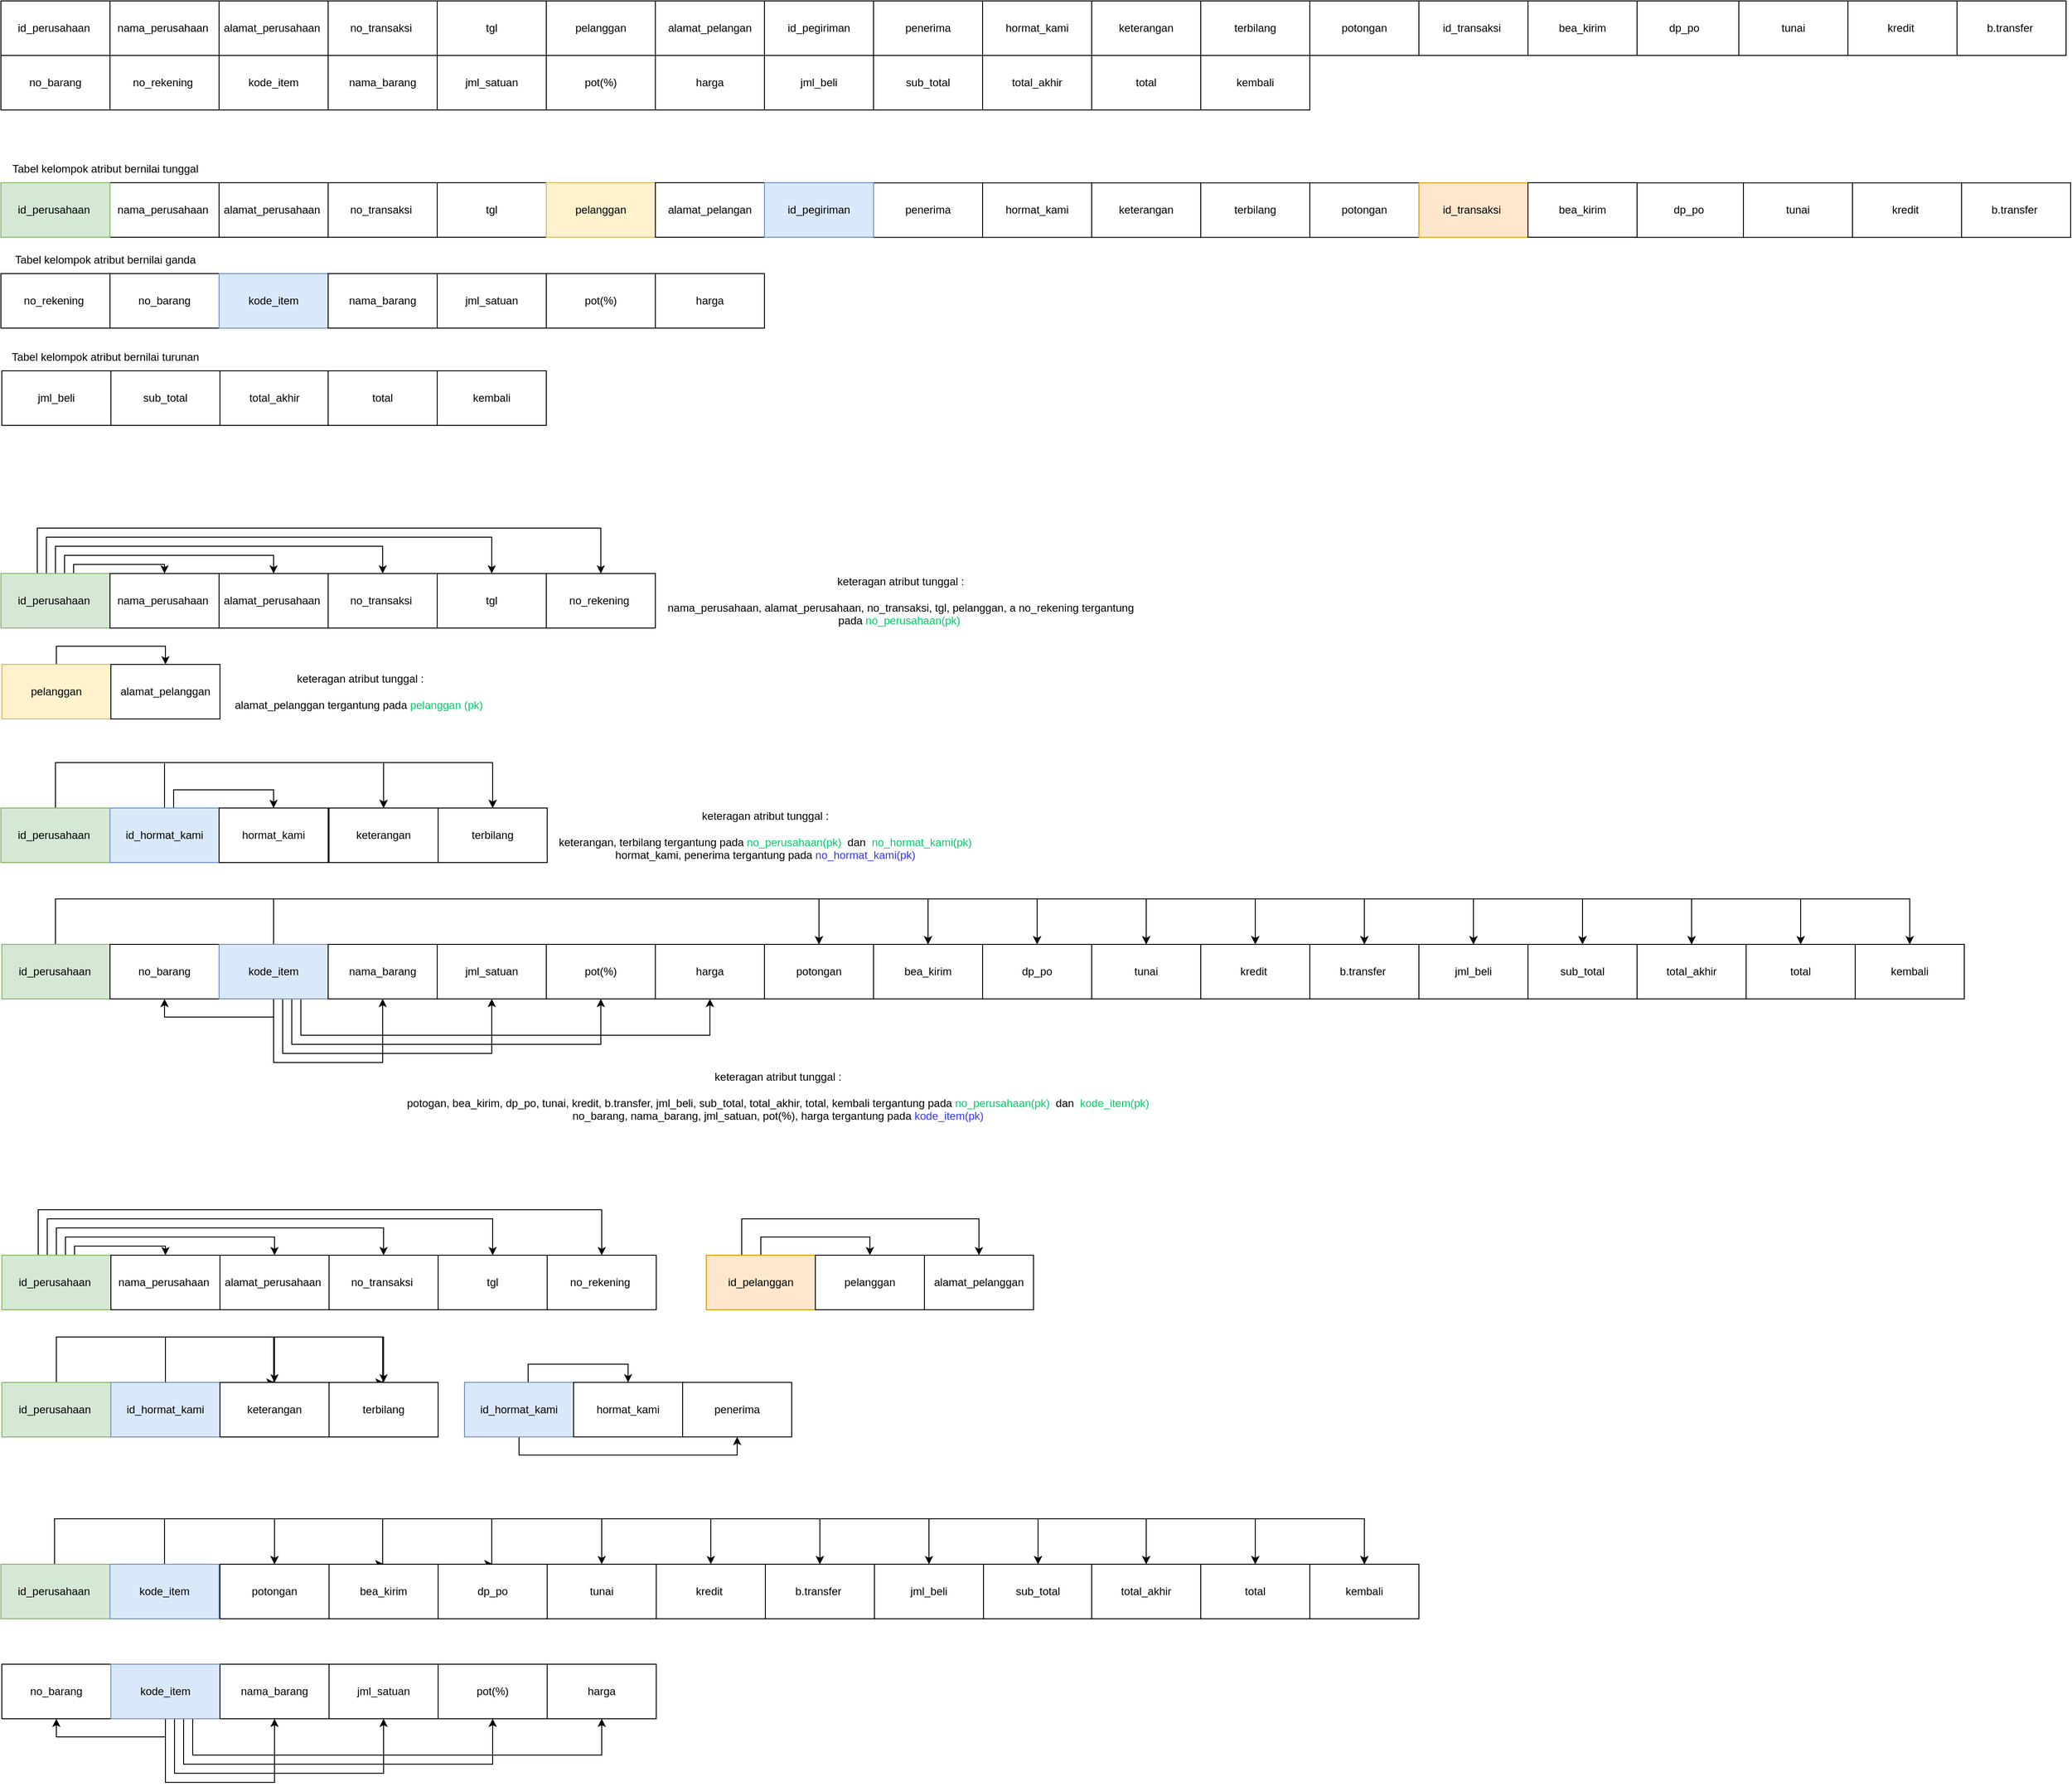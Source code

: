 <mxfile version="22.1.7" type="github">
  <diagram name="Page-1" id="kBbhrOJurJT0HmkiyJ2V">
    <mxGraphModel dx="1895" dy="1108" grid="1" gridSize="10" guides="1" tooltips="1" connect="1" arrows="1" fold="1" page="1" pageScale="1" pageWidth="850" pageHeight="1100" math="0" shadow="0">
      <root>
        <mxCell id="0" />
        <mxCell id="1" parent="0" />
        <mxCell id="bpbYqcK5zOJnf0tQpgTc-1" value="id_perusahaan&amp;nbsp;" style="rounded=0;whiteSpace=wrap;html=1;" parent="1" vertex="1">
          <mxGeometry x="30" y="130" width="120" height="60" as="geometry" />
        </mxCell>
        <mxCell id="bpbYqcK5zOJnf0tQpgTc-2" value="nama_perusahaan&amp;nbsp;" style="rounded=0;whiteSpace=wrap;html=1;" parent="1" vertex="1">
          <mxGeometry x="150" y="130" width="120" height="60" as="geometry" />
        </mxCell>
        <mxCell id="bpbYqcK5zOJnf0tQpgTc-3" value="alamat_perusahaan&amp;nbsp;" style="rounded=0;whiteSpace=wrap;html=1;" parent="1" vertex="1">
          <mxGeometry x="270" y="130" width="120" height="60" as="geometry" />
        </mxCell>
        <mxCell id="bpbYqcK5zOJnf0tQpgTc-4" value="no_transaksi&amp;nbsp;" style="rounded=0;whiteSpace=wrap;html=1;" parent="1" vertex="1">
          <mxGeometry x="390" y="130" width="120" height="60" as="geometry" />
        </mxCell>
        <mxCell id="bpbYqcK5zOJnf0tQpgTc-5" value="tgl" style="rounded=0;whiteSpace=wrap;html=1;" parent="1" vertex="1">
          <mxGeometry x="510" y="130" width="120" height="60" as="geometry" />
        </mxCell>
        <mxCell id="bpbYqcK5zOJnf0tQpgTc-7" value="alamat_pelangan" style="rounded=0;whiteSpace=wrap;html=1;" parent="1" vertex="1">
          <mxGeometry x="750" y="130" width="120" height="60" as="geometry" />
        </mxCell>
        <mxCell id="bpbYqcK5zOJnf0tQpgTc-8" value="penerima" style="rounded=0;whiteSpace=wrap;html=1;" parent="1" vertex="1">
          <mxGeometry x="990" y="130" width="120" height="60" as="geometry" />
        </mxCell>
        <mxCell id="bpbYqcK5zOJnf0tQpgTc-9" value="hormat_kami" style="rounded=0;whiteSpace=wrap;html=1;" parent="1" vertex="1">
          <mxGeometry x="1110" y="130" width="120" height="60" as="geometry" />
        </mxCell>
        <mxCell id="bpbYqcK5zOJnf0tQpgTc-10" value="keterangan" style="rounded=0;whiteSpace=wrap;html=1;" parent="1" vertex="1">
          <mxGeometry x="1230" y="130" width="120" height="60" as="geometry" />
        </mxCell>
        <mxCell id="bpbYqcK5zOJnf0tQpgTc-11" value="terbilang" style="rounded=0;whiteSpace=wrap;html=1;" parent="1" vertex="1">
          <mxGeometry x="1350" y="130" width="120" height="60" as="geometry" />
        </mxCell>
        <mxCell id="bpbYqcK5zOJnf0tQpgTc-12" value="potongan" style="rounded=0;whiteSpace=wrap;html=1;" parent="1" vertex="1">
          <mxGeometry x="1470" y="130" width="120" height="60" as="geometry" />
        </mxCell>
        <mxCell id="bpbYqcK5zOJnf0tQpgTc-13" value="id_transaksi&amp;nbsp;" style="rounded=0;whiteSpace=wrap;html=1;" parent="1" vertex="1">
          <mxGeometry x="1590" y="130" width="120" height="60" as="geometry" />
        </mxCell>
        <mxCell id="bpbYqcK5zOJnf0tQpgTc-14" value="dp_po" style="rounded=0;whiteSpace=wrap;html=1;" parent="1" vertex="1">
          <mxGeometry x="1822" y="130" width="120" height="60" as="geometry" />
        </mxCell>
        <mxCell id="bpbYqcK5zOJnf0tQpgTc-15" value="tunai" style="rounded=0;whiteSpace=wrap;html=1;" parent="1" vertex="1">
          <mxGeometry x="1942" y="130" width="120" height="60" as="geometry" />
        </mxCell>
        <mxCell id="bpbYqcK5zOJnf0tQpgTc-16" value="kredit&amp;nbsp;" style="rounded=0;whiteSpace=wrap;html=1;" parent="1" vertex="1">
          <mxGeometry x="2062" y="130" width="120" height="60" as="geometry" />
        </mxCell>
        <mxCell id="bpbYqcK5zOJnf0tQpgTc-17" value="b.transfer&amp;nbsp;" style="rounded=0;whiteSpace=wrap;html=1;" parent="1" vertex="1">
          <mxGeometry x="2182" y="130" width="120" height="60" as="geometry" />
        </mxCell>
        <mxCell id="bpbYqcK5zOJnf0tQpgTc-18" value="no_barang" style="rounded=0;whiteSpace=wrap;html=1;" parent="1" vertex="1">
          <mxGeometry x="30" y="190" width="120" height="60" as="geometry" />
        </mxCell>
        <mxCell id="bpbYqcK5zOJnf0tQpgTc-20" value="no_rekening&amp;nbsp;" style="rounded=0;whiteSpace=wrap;html=1;" parent="1" vertex="1">
          <mxGeometry x="150" y="190" width="120" height="60" as="geometry" />
        </mxCell>
        <mxCell id="bpbYqcK5zOJnf0tQpgTc-21" value="kode_item" style="rounded=0;whiteSpace=wrap;html=1;" parent="1" vertex="1">
          <mxGeometry x="270" y="190" width="120" height="60" as="geometry" />
        </mxCell>
        <mxCell id="bpbYqcK5zOJnf0tQpgTc-22" value="nama_barang" style="rounded=0;whiteSpace=wrap;html=1;" parent="1" vertex="1">
          <mxGeometry x="390" y="190" width="120" height="60" as="geometry" />
        </mxCell>
        <mxCell id="bpbYqcK5zOJnf0tQpgTc-23" value="jml_satuan" style="rounded=0;whiteSpace=wrap;html=1;" parent="1" vertex="1">
          <mxGeometry x="510" y="190" width="120" height="60" as="geometry" />
        </mxCell>
        <mxCell id="bpbYqcK5zOJnf0tQpgTc-24" value="pot(%)" style="rounded=0;whiteSpace=wrap;html=1;" parent="1" vertex="1">
          <mxGeometry x="630" y="190" width="120" height="60" as="geometry" />
        </mxCell>
        <mxCell id="bpbYqcK5zOJnf0tQpgTc-25" value="harga" style="rounded=0;whiteSpace=wrap;html=1;" parent="1" vertex="1">
          <mxGeometry x="750" y="190" width="120" height="60" as="geometry" />
        </mxCell>
        <mxCell id="bpbYqcK5zOJnf0tQpgTc-26" value="jml_beli" style="rounded=0;whiteSpace=wrap;html=1;" parent="1" vertex="1">
          <mxGeometry x="870" y="190" width="120" height="60" as="geometry" />
        </mxCell>
        <mxCell id="bpbYqcK5zOJnf0tQpgTc-27" value="sub_total" style="rounded=0;whiteSpace=wrap;html=1;" parent="1" vertex="1">
          <mxGeometry x="990" y="190" width="120" height="60" as="geometry" />
        </mxCell>
        <mxCell id="bpbYqcK5zOJnf0tQpgTc-28" value="total_akhir" style="rounded=0;whiteSpace=wrap;html=1;" parent="1" vertex="1">
          <mxGeometry x="1110" y="190" width="120" height="60" as="geometry" />
        </mxCell>
        <mxCell id="bpbYqcK5zOJnf0tQpgTc-89" style="edgeStyle=orthogonalEdgeStyle;rounded=0;orthogonalLoop=1;jettySize=auto;html=1;entryX=0.5;entryY=0;entryDx=0;entryDy=0;" parent="1" source="bpbYqcK5zOJnf0tQpgTc-30" target="bpbYqcK5zOJnf0tQpgTc-87" edge="1">
          <mxGeometry relative="1" as="geometry">
            <Array as="points">
              <mxPoint x="90" y="968" />
              <mxPoint x="451" y="968" />
            </Array>
          </mxGeometry>
        </mxCell>
        <mxCell id="bpbYqcK5zOJnf0tQpgTc-90" style="edgeStyle=orthogonalEdgeStyle;rounded=0;orthogonalLoop=1;jettySize=auto;html=1;entryX=0.5;entryY=0;entryDx=0;entryDy=0;" parent="1" source="bpbYqcK5zOJnf0tQpgTc-30" target="bpbYqcK5zOJnf0tQpgTc-88" edge="1">
          <mxGeometry relative="1" as="geometry">
            <Array as="points">
              <mxPoint x="90" y="968" />
              <mxPoint x="571" y="968" />
            </Array>
          </mxGeometry>
        </mxCell>
        <mxCell id="bpbYqcK5zOJnf0tQpgTc-30" value="id_perusahaan&amp;nbsp;" style="rounded=0;whiteSpace=wrap;html=1;fillColor=#d5e8d4;strokeColor=#82b366;" parent="1" vertex="1">
          <mxGeometry x="30" y="1018" width="120" height="60" as="geometry" />
        </mxCell>
        <mxCell id="bpbYqcK5zOJnf0tQpgTc-31" value="nama_perusahaan&amp;nbsp;" style="rounded=0;whiteSpace=wrap;html=1;" parent="1" vertex="1">
          <mxGeometry x="150" y="330" width="120" height="60" as="geometry" />
        </mxCell>
        <mxCell id="bpbYqcK5zOJnf0tQpgTc-32" value="alamat_perusahaan&amp;nbsp;" style="rounded=0;whiteSpace=wrap;html=1;" parent="1" vertex="1">
          <mxGeometry x="270" y="330" width="120" height="60" as="geometry" />
        </mxCell>
        <mxCell id="bpbYqcK5zOJnf0tQpgTc-33" value="no_transaksi&amp;nbsp;" style="rounded=0;whiteSpace=wrap;html=1;" parent="1" vertex="1">
          <mxGeometry x="390" y="330" width="120" height="60" as="geometry" />
        </mxCell>
        <mxCell id="bpbYqcK5zOJnf0tQpgTc-34" value="tgl" style="rounded=0;whiteSpace=wrap;html=1;" parent="1" vertex="1">
          <mxGeometry x="510" y="330" width="120" height="60" as="geometry" />
        </mxCell>
        <mxCell id="bpbYqcK5zOJnf0tQpgTc-35" value="pelanggan" style="rounded=0;whiteSpace=wrap;html=1;fillColor=#fff2cc;strokeColor=#d6b656;" parent="1" vertex="1">
          <mxGeometry x="630" y="330" width="120" height="60" as="geometry" />
        </mxCell>
        <mxCell id="bpbYqcK5zOJnf0tQpgTc-37" value="alamat_pelangan" style="rounded=0;whiteSpace=wrap;html=1;" parent="1" vertex="1">
          <mxGeometry x="750" y="330" width="120" height="60" as="geometry" />
        </mxCell>
        <mxCell id="bpbYqcK5zOJnf0tQpgTc-38" value="penerima" style="rounded=0;whiteSpace=wrap;html=1;" parent="1" vertex="1">
          <mxGeometry x="990" y="330.18" width="120" height="60" as="geometry" />
        </mxCell>
        <mxCell id="bpbYqcK5zOJnf0tQpgTc-131" style="edgeStyle=orthogonalEdgeStyle;rounded=0;orthogonalLoop=1;jettySize=auto;html=1;exitX=0;exitY=1;exitDx=0;exitDy=0;entryX=1;entryY=1;entryDx=0;entryDy=0;" parent="1" source="bpbYqcK5zOJnf0tQpgTc-41" target="bpbYqcK5zOJnf0tQpgTc-74" edge="1">
          <mxGeometry relative="1" as="geometry" />
        </mxCell>
        <mxCell id="bpbYqcK5zOJnf0tQpgTc-41" value="keterangan" style="rounded=0;whiteSpace=wrap;html=1;" parent="1" vertex="1">
          <mxGeometry x="1230" y="330.18" width="120" height="60" as="geometry" />
        </mxCell>
        <mxCell id="bpbYqcK5zOJnf0tQpgTc-42" value="terbilang" style="rounded=0;whiteSpace=wrap;html=1;" parent="1" vertex="1">
          <mxGeometry x="1350" y="330.18" width="120" height="60" as="geometry" />
        </mxCell>
        <mxCell id="bpbYqcK5zOJnf0tQpgTc-43" value="potongan" style="rounded=0;whiteSpace=wrap;html=1;" parent="1" vertex="1">
          <mxGeometry x="1470" y="330.18" width="120" height="60" as="geometry" />
        </mxCell>
        <mxCell id="bpbYqcK5zOJnf0tQpgTc-44" value="id_transaksi&amp;nbsp;" style="rounded=0;whiteSpace=wrap;html=1;fillColor=#ffe6cc;strokeColor=#d79b00;" parent="1" vertex="1">
          <mxGeometry x="1590" y="330.18" width="120" height="60" as="geometry" />
        </mxCell>
        <mxCell id="bpbYqcK5zOJnf0tQpgTc-45" value="dp_po" style="rounded=0;whiteSpace=wrap;html=1;" parent="1" vertex="1">
          <mxGeometry x="1827" y="330.18" width="120" height="60" as="geometry" />
        </mxCell>
        <mxCell id="bpbYqcK5zOJnf0tQpgTc-46" value="tunai" style="rounded=0;whiteSpace=wrap;html=1;" parent="1" vertex="1">
          <mxGeometry x="1947" y="330.18" width="120" height="60" as="geometry" />
        </mxCell>
        <mxCell id="bpbYqcK5zOJnf0tQpgTc-47" value="kredit&amp;nbsp;" style="rounded=0;whiteSpace=wrap;html=1;" parent="1" vertex="1">
          <mxGeometry x="2067" y="330.18" width="120" height="60" as="geometry" />
        </mxCell>
        <mxCell id="bpbYqcK5zOJnf0tQpgTc-48" value="b.transfer&amp;nbsp;" style="rounded=0;whiteSpace=wrap;html=1;" parent="1" vertex="1">
          <mxGeometry x="2187" y="330.18" width="120" height="60" as="geometry" />
        </mxCell>
        <mxCell id="bpbYqcK5zOJnf0tQpgTc-51" value="no_rekening&amp;nbsp;" style="rounded=0;whiteSpace=wrap;html=1;" parent="1" vertex="1">
          <mxGeometry x="30" y="430" width="120" height="60" as="geometry" />
        </mxCell>
        <mxCell id="bpbYqcK5zOJnf0tQpgTc-52" value="no_barang" style="rounded=0;whiteSpace=wrap;html=1;" parent="1" vertex="1">
          <mxGeometry x="150" y="430" width="120" height="60" as="geometry" />
        </mxCell>
        <mxCell id="bpbYqcK5zOJnf0tQpgTc-53" value="kode_item" style="rounded=0;whiteSpace=wrap;html=1;fillColor=#dae8fc;strokeColor=#6c8ebf;" parent="1" vertex="1">
          <mxGeometry x="270" y="430" width="120" height="60" as="geometry" />
        </mxCell>
        <mxCell id="bpbYqcK5zOJnf0tQpgTc-54" value="nama_barang" style="rounded=0;whiteSpace=wrap;html=1;" parent="1" vertex="1">
          <mxGeometry x="390" y="430" width="120" height="60" as="geometry" />
        </mxCell>
        <mxCell id="bpbYqcK5zOJnf0tQpgTc-55" value="jml_satuan" style="rounded=0;whiteSpace=wrap;html=1;" parent="1" vertex="1">
          <mxGeometry x="510" y="430" width="120" height="60" as="geometry" />
        </mxCell>
        <mxCell id="bpbYqcK5zOJnf0tQpgTc-56" value="pot(%)" style="rounded=0;whiteSpace=wrap;html=1;" parent="1" vertex="1">
          <mxGeometry x="630" y="430" width="120" height="60" as="geometry" />
        </mxCell>
        <mxCell id="bpbYqcK5zOJnf0tQpgTc-57" value="harga" style="rounded=0;whiteSpace=wrap;html=1;" parent="1" vertex="1">
          <mxGeometry x="750" y="430" width="120" height="60" as="geometry" />
        </mxCell>
        <mxCell id="bpbYqcK5zOJnf0tQpgTc-59" value="jml_beli" style="rounded=0;whiteSpace=wrap;html=1;" parent="1" vertex="1">
          <mxGeometry x="31" y="537" width="120" height="60" as="geometry" />
        </mxCell>
        <mxCell id="bpbYqcK5zOJnf0tQpgTc-60" value="sub_total" style="rounded=0;whiteSpace=wrap;html=1;" parent="1" vertex="1">
          <mxGeometry x="151" y="537" width="120" height="60" as="geometry" />
        </mxCell>
        <mxCell id="bpbYqcK5zOJnf0tQpgTc-61" value="total_akhir" style="rounded=0;whiteSpace=wrap;html=1;" parent="1" vertex="1">
          <mxGeometry x="271" y="537" width="120" height="60" as="geometry" />
        </mxCell>
        <mxCell id="bpbYqcK5zOJnf0tQpgTc-62" value="Tabel kelompok atribut bernilai tunggal" style="text;html=1;strokeColor=none;fillColor=none;align=center;verticalAlign=middle;whiteSpace=wrap;rounded=0;" parent="1" vertex="1">
          <mxGeometry x="30" y="300" width="230" height="30" as="geometry" />
        </mxCell>
        <mxCell id="bpbYqcK5zOJnf0tQpgTc-63" value="Tabel kelompok atribut bernilai ganda" style="text;html=1;strokeColor=none;fillColor=none;align=center;verticalAlign=middle;whiteSpace=wrap;rounded=0;" parent="1" vertex="1">
          <mxGeometry x="30" y="400" width="230" height="30" as="geometry" />
        </mxCell>
        <mxCell id="bpbYqcK5zOJnf0tQpgTc-64" value="Tabel kelompok atribut bernilai turunan" style="text;html=1;strokeColor=none;fillColor=none;align=center;verticalAlign=middle;whiteSpace=wrap;rounded=0;" parent="1" vertex="1">
          <mxGeometry x="30" y="507" width="230" height="30" as="geometry" />
        </mxCell>
        <mxCell id="bpbYqcK5zOJnf0tQpgTc-75" style="edgeStyle=orthogonalEdgeStyle;rounded=0;orthogonalLoop=1;jettySize=auto;html=1;entryX=0.5;entryY=0;entryDx=0;entryDy=0;" parent="1" source="bpbYqcK5zOJnf0tQpgTc-65" target="bpbYqcK5zOJnf0tQpgTc-66" edge="1">
          <mxGeometry relative="1" as="geometry">
            <Array as="points">
              <mxPoint x="110" y="750" />
              <mxPoint x="210" y="750" />
            </Array>
          </mxGeometry>
        </mxCell>
        <mxCell id="bpbYqcK5zOJnf0tQpgTc-76" style="edgeStyle=orthogonalEdgeStyle;rounded=0;orthogonalLoop=1;jettySize=auto;html=1;entryX=0.5;entryY=0;entryDx=0;entryDy=0;" parent="1" source="bpbYqcK5zOJnf0tQpgTc-65" target="bpbYqcK5zOJnf0tQpgTc-67" edge="1">
          <mxGeometry relative="1" as="geometry">
            <Array as="points">
              <mxPoint x="100" y="740" />
              <mxPoint x="330" y="740" />
            </Array>
          </mxGeometry>
        </mxCell>
        <mxCell id="bpbYqcK5zOJnf0tQpgTc-77" style="edgeStyle=orthogonalEdgeStyle;rounded=0;orthogonalLoop=1;jettySize=auto;html=1;entryX=0.5;entryY=0;entryDx=0;entryDy=0;" parent="1" source="bpbYqcK5zOJnf0tQpgTc-65" target="bpbYqcK5zOJnf0tQpgTc-68" edge="1">
          <mxGeometry relative="1" as="geometry">
            <Array as="points">
              <mxPoint x="90" y="730" />
              <mxPoint x="450" y="730" />
            </Array>
          </mxGeometry>
        </mxCell>
        <mxCell id="bpbYqcK5zOJnf0tQpgTc-78" style="edgeStyle=orthogonalEdgeStyle;rounded=0;orthogonalLoop=1;jettySize=auto;html=1;exitX=0.5;exitY=0;exitDx=0;exitDy=0;entryX=0.5;entryY=0;entryDx=0;entryDy=0;" parent="1" source="bpbYqcK5zOJnf0tQpgTc-65" target="bpbYqcK5zOJnf0tQpgTc-69" edge="1">
          <mxGeometry relative="1" as="geometry">
            <Array as="points">
              <mxPoint x="80" y="760" />
              <mxPoint x="80" y="720" />
              <mxPoint x="570" y="720" />
            </Array>
          </mxGeometry>
        </mxCell>
        <mxCell id="bpbYqcK5zOJnf0tQpgTc-82" style="edgeStyle=orthogonalEdgeStyle;rounded=0;orthogonalLoop=1;jettySize=auto;html=1;entryX=0.5;entryY=0;entryDx=0;entryDy=0;" parent="1" source="bpbYqcK5zOJnf0tQpgTc-65" target="bpbYqcK5zOJnf0tQpgTc-73" edge="1">
          <mxGeometry relative="1" as="geometry">
            <Array as="points">
              <mxPoint x="70" y="710" />
              <mxPoint x="690" y="710" />
            </Array>
          </mxGeometry>
        </mxCell>
        <mxCell id="bpbYqcK5zOJnf0tQpgTc-65" value="id_perusahaan&amp;nbsp;" style="rounded=0;whiteSpace=wrap;html=1;fillColor=#d5e8d4;strokeColor=#82b366;" parent="1" vertex="1">
          <mxGeometry x="30" y="760" width="120" height="60" as="geometry" />
        </mxCell>
        <mxCell id="bpbYqcK5zOJnf0tQpgTc-66" value="nama_perusahaan&amp;nbsp;" style="rounded=0;whiteSpace=wrap;html=1;" parent="1" vertex="1">
          <mxGeometry x="150" y="760" width="120" height="60" as="geometry" />
        </mxCell>
        <mxCell id="bpbYqcK5zOJnf0tQpgTc-67" value="alamat_perusahaan&amp;nbsp;" style="rounded=0;whiteSpace=wrap;html=1;" parent="1" vertex="1">
          <mxGeometry x="270" y="760" width="120" height="60" as="geometry" />
        </mxCell>
        <mxCell id="bpbYqcK5zOJnf0tQpgTc-68" value="no_transaksi&amp;nbsp;" style="rounded=0;whiteSpace=wrap;html=1;" parent="1" vertex="1">
          <mxGeometry x="390" y="760" width="120" height="60" as="geometry" />
        </mxCell>
        <mxCell id="bpbYqcK5zOJnf0tQpgTc-69" value="tgl" style="rounded=0;whiteSpace=wrap;html=1;" parent="1" vertex="1">
          <mxGeometry x="510" y="760" width="120" height="60" as="geometry" />
        </mxCell>
        <mxCell id="bpbYqcK5zOJnf0tQpgTc-73" value="no_rekening&amp;nbsp;" style="rounded=0;whiteSpace=wrap;html=1;" parent="1" vertex="1">
          <mxGeometry x="630" y="760" width="120" height="60" as="geometry" />
        </mxCell>
        <mxCell id="bpbYqcK5zOJnf0tQpgTc-74" value="hormat_kami" style="rounded=0;whiteSpace=wrap;html=1;" parent="1" vertex="1">
          <mxGeometry x="1110" y="330.18" width="120" height="60" as="geometry" />
        </mxCell>
        <mxCell id="bpbYqcK5zOJnf0tQpgTc-91" style="edgeStyle=orthogonalEdgeStyle;rounded=0;orthogonalLoop=1;jettySize=auto;html=1;entryX=0.5;entryY=0;entryDx=0;entryDy=0;" parent="1" source="bpbYqcK5zOJnf0tQpgTc-84" target="bpbYqcK5zOJnf0tQpgTc-87" edge="1">
          <mxGeometry relative="1" as="geometry">
            <Array as="points">
              <mxPoint x="210" y="968" />
              <mxPoint x="451" y="968" />
            </Array>
          </mxGeometry>
        </mxCell>
        <mxCell id="bpbYqcK5zOJnf0tQpgTc-92" style="edgeStyle=orthogonalEdgeStyle;rounded=0;orthogonalLoop=1;jettySize=auto;html=1;entryX=0.5;entryY=0;entryDx=0;entryDy=0;" parent="1" source="bpbYqcK5zOJnf0tQpgTc-84" target="bpbYqcK5zOJnf0tQpgTc-88" edge="1">
          <mxGeometry relative="1" as="geometry">
            <Array as="points">
              <mxPoint x="210" y="968" />
              <mxPoint x="571" y="968" />
            </Array>
          </mxGeometry>
        </mxCell>
        <mxCell id="bpbYqcK5zOJnf0tQpgTc-94" style="edgeStyle=orthogonalEdgeStyle;rounded=0;orthogonalLoop=1;jettySize=auto;html=1;" parent="1" source="bpbYqcK5zOJnf0tQpgTc-84" edge="1">
          <mxGeometry relative="1" as="geometry">
            <mxPoint x="330" y="1018" as="targetPoint" />
            <Array as="points">
              <mxPoint x="220" y="998" />
              <mxPoint x="330" y="998" />
            </Array>
          </mxGeometry>
        </mxCell>
        <mxCell id="bpbYqcK5zOJnf0tQpgTc-84" value="id_hormat_kami" style="rounded=0;whiteSpace=wrap;html=1;fillColor=#dae8fc;strokeColor=#6c8ebf;" parent="1" vertex="1">
          <mxGeometry x="150" y="1018" width="120" height="60" as="geometry" />
        </mxCell>
        <mxCell id="bpbYqcK5zOJnf0tQpgTc-85" value="hormat_kami" style="rounded=0;whiteSpace=wrap;html=1;" parent="1" vertex="1">
          <mxGeometry x="270" y="1018" width="120" height="60" as="geometry" />
        </mxCell>
        <mxCell id="bpbYqcK5zOJnf0tQpgTc-87" value="keterangan" style="rounded=0;whiteSpace=wrap;html=1;" parent="1" vertex="1">
          <mxGeometry x="391" y="1018" width="120" height="60" as="geometry" />
        </mxCell>
        <mxCell id="bpbYqcK5zOJnf0tQpgTc-88" value="terbilang" style="rounded=0;whiteSpace=wrap;html=1;" parent="1" vertex="1">
          <mxGeometry x="511" y="1018" width="120" height="60" as="geometry" />
        </mxCell>
        <mxCell id="bpbYqcK5zOJnf0tQpgTc-96" value="id_perusahaan&amp;nbsp;" style="rounded=0;whiteSpace=wrap;html=1;fillColor=#d5e8d4;strokeColor=#82b366;" parent="1" vertex="1">
          <mxGeometry x="30" y="330" width="120" height="60" as="geometry" />
        </mxCell>
        <mxCell id="bpbYqcK5zOJnf0tQpgTc-111" style="edgeStyle=orthogonalEdgeStyle;rounded=0;orthogonalLoop=1;jettySize=auto;html=1;entryX=0.5;entryY=0;entryDx=0;entryDy=0;" parent="1" target="bpbYqcK5zOJnf0tQpgTc-105" edge="1">
          <mxGeometry relative="1" as="geometry">
            <Array as="points">
              <mxPoint x="90" y="1118" />
              <mxPoint x="930" y="1118" />
            </Array>
            <mxPoint x="90" y="1168" as="sourcePoint" />
          </mxGeometry>
        </mxCell>
        <mxCell id="bpbYqcK5zOJnf0tQpgTc-112" style="edgeStyle=orthogonalEdgeStyle;rounded=0;orthogonalLoop=1;jettySize=auto;html=1;entryX=0.5;entryY=0;entryDx=0;entryDy=0;" parent="1" target="bpbYqcK5zOJnf0tQpgTc-106" edge="1">
          <mxGeometry relative="1" as="geometry">
            <Array as="points">
              <mxPoint x="90" y="1118" />
              <mxPoint x="1050" y="1118" />
            </Array>
            <mxPoint x="90" y="1168" as="sourcePoint" />
          </mxGeometry>
        </mxCell>
        <mxCell id="bpbYqcK5zOJnf0tQpgTc-113" style="edgeStyle=orthogonalEdgeStyle;rounded=0;orthogonalLoop=1;jettySize=auto;html=1;entryX=0.5;entryY=0;entryDx=0;entryDy=0;" parent="1" target="bpbYqcK5zOJnf0tQpgTc-107" edge="1">
          <mxGeometry relative="1" as="geometry">
            <Array as="points">
              <mxPoint x="90" y="1118" />
              <mxPoint x="1170" y="1118" />
            </Array>
            <mxPoint x="90" y="1168" as="sourcePoint" />
          </mxGeometry>
        </mxCell>
        <mxCell id="bpbYqcK5zOJnf0tQpgTc-114" style="edgeStyle=orthogonalEdgeStyle;rounded=0;orthogonalLoop=1;jettySize=auto;html=1;entryX=0.5;entryY=0;entryDx=0;entryDy=0;" parent="1" target="bpbYqcK5zOJnf0tQpgTc-108" edge="1">
          <mxGeometry relative="1" as="geometry">
            <Array as="points">
              <mxPoint x="90" y="1118" />
              <mxPoint x="1290" y="1118" />
            </Array>
            <mxPoint x="90" y="1168" as="sourcePoint" />
          </mxGeometry>
        </mxCell>
        <mxCell id="bpbYqcK5zOJnf0tQpgTc-115" style="edgeStyle=orthogonalEdgeStyle;rounded=0;orthogonalLoop=1;jettySize=auto;html=1;entryX=0.5;entryY=0;entryDx=0;entryDy=0;" parent="1" target="bpbYqcK5zOJnf0tQpgTc-109" edge="1">
          <mxGeometry relative="1" as="geometry">
            <Array as="points">
              <mxPoint x="90" y="1118" />
              <mxPoint x="1410" y="1118" />
            </Array>
            <mxPoint x="90" y="1168" as="sourcePoint" />
          </mxGeometry>
        </mxCell>
        <mxCell id="bpbYqcK5zOJnf0tQpgTc-116" style="edgeStyle=orthogonalEdgeStyle;rounded=0;orthogonalLoop=1;jettySize=auto;html=1;entryX=0.5;entryY=0;entryDx=0;entryDy=0;" parent="1" target="bpbYqcK5zOJnf0tQpgTc-110" edge="1">
          <mxGeometry relative="1" as="geometry">
            <Array as="points">
              <mxPoint x="90" y="1118" />
              <mxPoint x="1530" y="1118" />
            </Array>
            <mxPoint x="90" y="1168" as="sourcePoint" />
          </mxGeometry>
        </mxCell>
        <mxCell id="GXvbKSVf6ufCUX1Tdscx-4" style="edgeStyle=orthogonalEdgeStyle;rounded=0;orthogonalLoop=1;jettySize=auto;html=1;entryX=0.5;entryY=0;entryDx=0;entryDy=0;" edge="1" parent="1" target="bpbYqcK5zOJnf0tQpgTc-134">
          <mxGeometry relative="1" as="geometry">
            <mxPoint x="90" y="1168" as="sourcePoint" />
            <Array as="points">
              <mxPoint x="90" y="1118" />
              <mxPoint x="1650" y="1118" />
            </Array>
          </mxGeometry>
        </mxCell>
        <mxCell id="GXvbKSVf6ufCUX1Tdscx-5" style="edgeStyle=orthogonalEdgeStyle;rounded=0;orthogonalLoop=1;jettySize=auto;html=1;entryX=0.5;entryY=0;entryDx=0;entryDy=0;" edge="1" parent="1" target="bpbYqcK5zOJnf0tQpgTc-135">
          <mxGeometry relative="1" as="geometry">
            <mxPoint x="90" y="1168" as="sourcePoint" />
            <Array as="points">
              <mxPoint x="90" y="1118" />
              <mxPoint x="1770" y="1118" />
            </Array>
          </mxGeometry>
        </mxCell>
        <mxCell id="GXvbKSVf6ufCUX1Tdscx-6" style="edgeStyle=orthogonalEdgeStyle;rounded=0;orthogonalLoop=1;jettySize=auto;html=1;entryX=0.5;entryY=0;entryDx=0;entryDy=0;" edge="1" parent="1" target="bpbYqcK5zOJnf0tQpgTc-136">
          <mxGeometry relative="1" as="geometry">
            <mxPoint x="90" y="1168" as="sourcePoint" />
            <Array as="points">
              <mxPoint x="90" y="1118" />
              <mxPoint x="1890" y="1118" />
            </Array>
          </mxGeometry>
        </mxCell>
        <mxCell id="GXvbKSVf6ufCUX1Tdscx-7" style="edgeStyle=orthogonalEdgeStyle;rounded=0;orthogonalLoop=1;jettySize=auto;html=1;entryX=0.5;entryY=0;entryDx=0;entryDy=0;" edge="1" parent="1" target="bpbYqcK5zOJnf0tQpgTc-137">
          <mxGeometry relative="1" as="geometry">
            <mxPoint x="90" y="1168" as="sourcePoint" />
            <Array as="points">
              <mxPoint x="90" y="1118" />
              <mxPoint x="2010" y="1118" />
            </Array>
          </mxGeometry>
        </mxCell>
        <mxCell id="GXvbKSVf6ufCUX1Tdscx-8" style="edgeStyle=orthogonalEdgeStyle;rounded=0;orthogonalLoop=1;jettySize=auto;html=1;entryX=0.5;entryY=0;entryDx=0;entryDy=0;" edge="1" parent="1" target="feltQatrJIaa5L92mKcE-3">
          <mxGeometry relative="1" as="geometry">
            <mxPoint x="90" y="1168" as="sourcePoint" />
            <Array as="points">
              <mxPoint x="90" y="1118" />
              <mxPoint x="2130" y="1118" />
            </Array>
          </mxGeometry>
        </mxCell>
        <mxCell id="bpbYqcK5zOJnf0tQpgTc-97" value="id_perusahaan&amp;nbsp;" style="rounded=0;whiteSpace=wrap;html=1;fillColor=#d5e8d4;strokeColor=#82b366;" parent="1" vertex="1">
          <mxGeometry x="31" y="1168" width="120" height="60" as="geometry" />
        </mxCell>
        <mxCell id="bpbYqcK5zOJnf0tQpgTc-98" value="no_barang" style="rounded=0;whiteSpace=wrap;html=1;" parent="1" vertex="1">
          <mxGeometry x="150" y="1168" width="120" height="60" as="geometry" />
        </mxCell>
        <mxCell id="bpbYqcK5zOJnf0tQpgTc-117" style="edgeStyle=orthogonalEdgeStyle;rounded=0;orthogonalLoop=1;jettySize=auto;html=1;entryX=0.5;entryY=0;entryDx=0;entryDy=0;" parent="1" source="bpbYqcK5zOJnf0tQpgTc-99" target="bpbYqcK5zOJnf0tQpgTc-105" edge="1">
          <mxGeometry relative="1" as="geometry">
            <Array as="points">
              <mxPoint x="330" y="1118" />
              <mxPoint x="930" y="1118" />
            </Array>
          </mxGeometry>
        </mxCell>
        <mxCell id="bpbYqcK5zOJnf0tQpgTc-118" style="edgeStyle=orthogonalEdgeStyle;rounded=0;orthogonalLoop=1;jettySize=auto;html=1;entryX=0.5;entryY=0;entryDx=0;entryDy=0;" parent="1" source="bpbYqcK5zOJnf0tQpgTc-99" target="bpbYqcK5zOJnf0tQpgTc-106" edge="1">
          <mxGeometry relative="1" as="geometry">
            <Array as="points">
              <mxPoint x="330" y="1118" />
              <mxPoint x="1050" y="1118" />
            </Array>
          </mxGeometry>
        </mxCell>
        <mxCell id="bpbYqcK5zOJnf0tQpgTc-119" style="edgeStyle=orthogonalEdgeStyle;rounded=0;orthogonalLoop=1;jettySize=auto;html=1;entryX=0.5;entryY=0;entryDx=0;entryDy=0;" parent="1" source="bpbYqcK5zOJnf0tQpgTc-99" target="bpbYqcK5zOJnf0tQpgTc-107" edge="1">
          <mxGeometry relative="1" as="geometry">
            <Array as="points">
              <mxPoint x="330" y="1118" />
              <mxPoint x="1170" y="1118" />
            </Array>
          </mxGeometry>
        </mxCell>
        <mxCell id="bpbYqcK5zOJnf0tQpgTc-120" style="edgeStyle=orthogonalEdgeStyle;rounded=0;orthogonalLoop=1;jettySize=auto;html=1;entryX=0.5;entryY=0;entryDx=0;entryDy=0;" parent="1" source="bpbYqcK5zOJnf0tQpgTc-99" target="bpbYqcK5zOJnf0tQpgTc-108" edge="1">
          <mxGeometry relative="1" as="geometry">
            <Array as="points">
              <mxPoint x="330" y="1118" />
              <mxPoint x="1290" y="1118" />
            </Array>
          </mxGeometry>
        </mxCell>
        <mxCell id="bpbYqcK5zOJnf0tQpgTc-121" style="edgeStyle=orthogonalEdgeStyle;rounded=0;orthogonalLoop=1;jettySize=auto;html=1;entryX=0.5;entryY=0;entryDx=0;entryDy=0;" parent="1" target="bpbYqcK5zOJnf0tQpgTc-109" edge="1">
          <mxGeometry relative="1" as="geometry">
            <mxPoint x="330" y="1168" as="sourcePoint" />
            <Array as="points">
              <mxPoint x="330" y="1118" />
              <mxPoint x="1410" y="1118" />
            </Array>
          </mxGeometry>
        </mxCell>
        <mxCell id="bpbYqcK5zOJnf0tQpgTc-122" style="edgeStyle=orthogonalEdgeStyle;rounded=0;orthogonalLoop=1;jettySize=auto;html=1;entryX=0.5;entryY=0;entryDx=0;entryDy=0;" parent="1" source="bpbYqcK5zOJnf0tQpgTc-99" target="bpbYqcK5zOJnf0tQpgTc-110" edge="1">
          <mxGeometry relative="1" as="geometry">
            <Array as="points">
              <mxPoint x="330" y="1118" />
              <mxPoint x="1530" y="1118" />
            </Array>
          </mxGeometry>
        </mxCell>
        <mxCell id="bpbYqcK5zOJnf0tQpgTc-123" style="edgeStyle=orthogonalEdgeStyle;rounded=0;orthogonalLoop=1;jettySize=auto;html=1;entryX=0.5;entryY=1;entryDx=0;entryDy=0;" parent="1" source="bpbYqcK5zOJnf0tQpgTc-99" target="bpbYqcK5zOJnf0tQpgTc-98" edge="1">
          <mxGeometry relative="1" as="geometry">
            <Array as="points">
              <mxPoint x="330" y="1248" />
              <mxPoint x="210" y="1248" />
            </Array>
          </mxGeometry>
        </mxCell>
        <mxCell id="bpbYqcK5zOJnf0tQpgTc-126" style="edgeStyle=orthogonalEdgeStyle;rounded=0;orthogonalLoop=1;jettySize=auto;html=1;entryX=0.5;entryY=1;entryDx=0;entryDy=0;" parent="1" source="bpbYqcK5zOJnf0tQpgTc-99" target="bpbYqcK5zOJnf0tQpgTc-100" edge="1">
          <mxGeometry relative="1" as="geometry">
            <Array as="points">
              <mxPoint x="330" y="1298" />
              <mxPoint x="450" y="1298" />
            </Array>
          </mxGeometry>
        </mxCell>
        <mxCell id="bpbYqcK5zOJnf0tQpgTc-128" style="edgeStyle=orthogonalEdgeStyle;rounded=0;orthogonalLoop=1;jettySize=auto;html=1;entryX=0.5;entryY=1;entryDx=0;entryDy=0;" parent="1" source="bpbYqcK5zOJnf0tQpgTc-99" target="bpbYqcK5zOJnf0tQpgTc-102" edge="1">
          <mxGeometry relative="1" as="geometry">
            <Array as="points">
              <mxPoint x="350" y="1278" />
              <mxPoint x="690" y="1278" />
            </Array>
          </mxGeometry>
        </mxCell>
        <mxCell id="bpbYqcK5zOJnf0tQpgTc-129" style="edgeStyle=orthogonalEdgeStyle;rounded=0;orthogonalLoop=1;jettySize=auto;html=1;entryX=0.5;entryY=1;entryDx=0;entryDy=0;" parent="1" source="bpbYqcK5zOJnf0tQpgTc-99" target="bpbYqcK5zOJnf0tQpgTc-103" edge="1">
          <mxGeometry relative="1" as="geometry">
            <Array as="points">
              <mxPoint x="360" y="1268" />
              <mxPoint x="810" y="1268" />
            </Array>
          </mxGeometry>
        </mxCell>
        <mxCell id="bpbYqcK5zOJnf0tQpgTc-133" style="edgeStyle=orthogonalEdgeStyle;rounded=0;orthogonalLoop=1;jettySize=auto;html=1;entryX=0.5;entryY=1;entryDx=0;entryDy=0;" parent="1" source="bpbYqcK5zOJnf0tQpgTc-99" target="bpbYqcK5zOJnf0tQpgTc-101" edge="1">
          <mxGeometry relative="1" as="geometry">
            <Array as="points">
              <mxPoint x="340" y="1288" />
              <mxPoint x="570" y="1288" />
            </Array>
          </mxGeometry>
        </mxCell>
        <mxCell id="GXvbKSVf6ufCUX1Tdscx-9" style="edgeStyle=orthogonalEdgeStyle;rounded=0;orthogonalLoop=1;jettySize=auto;html=1;entryX=0.5;entryY=0;entryDx=0;entryDy=0;" edge="1" parent="1" source="bpbYqcK5zOJnf0tQpgTc-99" target="bpbYqcK5zOJnf0tQpgTc-134">
          <mxGeometry relative="1" as="geometry">
            <Array as="points">
              <mxPoint x="330" y="1118" />
              <mxPoint x="1650" y="1118" />
            </Array>
          </mxGeometry>
        </mxCell>
        <mxCell id="GXvbKSVf6ufCUX1Tdscx-10" style="edgeStyle=orthogonalEdgeStyle;rounded=0;orthogonalLoop=1;jettySize=auto;html=1;entryX=0.5;entryY=0;entryDx=0;entryDy=0;" edge="1" parent="1" source="bpbYqcK5zOJnf0tQpgTc-99" target="bpbYqcK5zOJnf0tQpgTc-135">
          <mxGeometry relative="1" as="geometry">
            <Array as="points">
              <mxPoint x="330" y="1118" />
              <mxPoint x="1770" y="1118" />
            </Array>
          </mxGeometry>
        </mxCell>
        <mxCell id="GXvbKSVf6ufCUX1Tdscx-11" style="edgeStyle=orthogonalEdgeStyle;rounded=0;orthogonalLoop=1;jettySize=auto;html=1;entryX=0.5;entryY=0;entryDx=0;entryDy=0;" edge="1" parent="1" source="bpbYqcK5zOJnf0tQpgTc-99" target="bpbYqcK5zOJnf0tQpgTc-136">
          <mxGeometry relative="1" as="geometry">
            <Array as="points">
              <mxPoint x="330" y="1118" />
              <mxPoint x="1890" y="1118" />
            </Array>
          </mxGeometry>
        </mxCell>
        <mxCell id="GXvbKSVf6ufCUX1Tdscx-12" style="edgeStyle=orthogonalEdgeStyle;rounded=0;orthogonalLoop=1;jettySize=auto;html=1;entryX=0.5;entryY=0;entryDx=0;entryDy=0;" edge="1" parent="1" source="bpbYqcK5zOJnf0tQpgTc-99" target="bpbYqcK5zOJnf0tQpgTc-137">
          <mxGeometry relative="1" as="geometry">
            <Array as="points">
              <mxPoint x="330" y="1118" />
              <mxPoint x="2010" y="1118" />
            </Array>
          </mxGeometry>
        </mxCell>
        <mxCell id="GXvbKSVf6ufCUX1Tdscx-13" style="edgeStyle=orthogonalEdgeStyle;rounded=0;orthogonalLoop=1;jettySize=auto;html=1;entryX=0.5;entryY=0;entryDx=0;entryDy=0;" edge="1" parent="1" source="bpbYqcK5zOJnf0tQpgTc-99" target="feltQatrJIaa5L92mKcE-3">
          <mxGeometry relative="1" as="geometry">
            <Array as="points">
              <mxPoint x="330" y="1118" />
              <mxPoint x="2130" y="1118" />
            </Array>
          </mxGeometry>
        </mxCell>
        <mxCell id="bpbYqcK5zOJnf0tQpgTc-99" value="kode_item" style="rounded=0;whiteSpace=wrap;html=1;fillColor=#dae8fc;strokeColor=#6c8ebf;" parent="1" vertex="1">
          <mxGeometry x="270" y="1168" width="120" height="60" as="geometry" />
        </mxCell>
        <mxCell id="bpbYqcK5zOJnf0tQpgTc-100" value="nama_barang" style="rounded=0;whiteSpace=wrap;html=1;" parent="1" vertex="1">
          <mxGeometry x="390" y="1168" width="120" height="60" as="geometry" />
        </mxCell>
        <mxCell id="bpbYqcK5zOJnf0tQpgTc-101" value="jml_satuan" style="rounded=0;whiteSpace=wrap;html=1;" parent="1" vertex="1">
          <mxGeometry x="510" y="1168" width="120" height="60" as="geometry" />
        </mxCell>
        <mxCell id="bpbYqcK5zOJnf0tQpgTc-102" value="pot(%)" style="rounded=0;whiteSpace=wrap;html=1;" parent="1" vertex="1">
          <mxGeometry x="630" y="1168" width="120" height="60" as="geometry" />
        </mxCell>
        <mxCell id="bpbYqcK5zOJnf0tQpgTc-103" value="harga" style="rounded=0;whiteSpace=wrap;html=1;" parent="1" vertex="1">
          <mxGeometry x="750" y="1168" width="120" height="60" as="geometry" />
        </mxCell>
        <mxCell id="bpbYqcK5zOJnf0tQpgTc-105" value="potongan" style="rounded=0;whiteSpace=wrap;html=1;" parent="1" vertex="1">
          <mxGeometry x="870" y="1168" width="120" height="60" as="geometry" />
        </mxCell>
        <mxCell id="bpbYqcK5zOJnf0tQpgTc-106" value="bea_kirim" style="rounded=0;whiteSpace=wrap;html=1;" parent="1" vertex="1">
          <mxGeometry x="990" y="1168" width="120" height="60" as="geometry" />
        </mxCell>
        <mxCell id="bpbYqcK5zOJnf0tQpgTc-107" value="dp_po" style="rounded=0;whiteSpace=wrap;html=1;" parent="1" vertex="1">
          <mxGeometry x="1110" y="1168" width="120" height="60" as="geometry" />
        </mxCell>
        <mxCell id="bpbYqcK5zOJnf0tQpgTc-108" value="tunai" style="rounded=0;whiteSpace=wrap;html=1;" parent="1" vertex="1">
          <mxGeometry x="1230" y="1168" width="120" height="60" as="geometry" />
        </mxCell>
        <mxCell id="bpbYqcK5zOJnf0tQpgTc-109" value="kredit&amp;nbsp;" style="rounded=0;whiteSpace=wrap;html=1;" parent="1" vertex="1">
          <mxGeometry x="1350" y="1168" width="120" height="60" as="geometry" />
        </mxCell>
        <mxCell id="bpbYqcK5zOJnf0tQpgTc-110" value="b.transfer&amp;nbsp;" style="rounded=0;whiteSpace=wrap;html=1;" parent="1" vertex="1">
          <mxGeometry x="1470" y="1168" width="120" height="60" as="geometry" />
        </mxCell>
        <mxCell id="bpbYqcK5zOJnf0tQpgTc-130" value="total" style="rounded=0;whiteSpace=wrap;html=1;" parent="1" vertex="1">
          <mxGeometry x="1230" y="190" width="120" height="60" as="geometry" />
        </mxCell>
        <mxCell id="bpbYqcK5zOJnf0tQpgTc-134" value="jml_beli" style="rounded=0;whiteSpace=wrap;html=1;" parent="1" vertex="1">
          <mxGeometry x="1590" y="1168" width="120" height="60" as="geometry" />
        </mxCell>
        <mxCell id="bpbYqcK5zOJnf0tQpgTc-135" value="sub_total" style="rounded=0;whiteSpace=wrap;html=1;" parent="1" vertex="1">
          <mxGeometry x="1710" y="1168" width="120" height="60" as="geometry" />
        </mxCell>
        <mxCell id="bpbYqcK5zOJnf0tQpgTc-136" value="total_akhir" style="rounded=0;whiteSpace=wrap;html=1;" parent="1" vertex="1">
          <mxGeometry x="1830" y="1168" width="120" height="60" as="geometry" />
        </mxCell>
        <mxCell id="bpbYqcK5zOJnf0tQpgTc-137" value="total" style="rounded=0;whiteSpace=wrap;html=1;" parent="1" vertex="1">
          <mxGeometry x="1950" y="1168" width="120" height="60" as="geometry" />
        </mxCell>
        <mxCell id="feltQatrJIaa5L92mKcE-1" value="total" style="rounded=0;whiteSpace=wrap;html=1;" parent="1" vertex="1">
          <mxGeometry x="390" y="537" width="120" height="60" as="geometry" />
        </mxCell>
        <mxCell id="feltQatrJIaa5L92mKcE-2" value="kembali" style="rounded=0;whiteSpace=wrap;html=1;" parent="1" vertex="1">
          <mxGeometry x="510" y="537" width="120" height="60" as="geometry" />
        </mxCell>
        <mxCell id="feltQatrJIaa5L92mKcE-3" value="kembali" style="rounded=0;whiteSpace=wrap;html=1;" parent="1" vertex="1">
          <mxGeometry x="2070" y="1168" width="120" height="60" as="geometry" />
        </mxCell>
        <mxCell id="GXvbKSVf6ufCUX1Tdscx-1" value="kembali" style="rounded=0;whiteSpace=wrap;html=1;" vertex="1" parent="1">
          <mxGeometry x="1350" y="190" width="120" height="60" as="geometry" />
        </mxCell>
        <mxCell id="GXvbKSVf6ufCUX1Tdscx-2" value="keteragan atribut tunggal :&lt;br&gt;&lt;br&gt;nama_perusahaan, alamat_perusahaan, no_transaksi, tgl, pelanggan, a no_rekening tergantung pada &lt;font color=&quot;#00cc66&quot;&gt;no_perusahaan(pk)&lt;/font&gt;&amp;nbsp;" style="text;html=1;strokeColor=none;fillColor=none;align=center;verticalAlign=middle;whiteSpace=wrap;rounded=0;" vertex="1" parent="1">
          <mxGeometry x="750" y="760" width="540" height="60" as="geometry" />
        </mxCell>
        <mxCell id="GXvbKSVf6ufCUX1Tdscx-3" value="keteragan atribut tunggal :&lt;br&gt;&lt;br&gt;keterangan, terbilang tergantung pada &lt;font color=&quot;#00cc66&quot;&gt;no_perusahaan(pk)&lt;/font&gt;&amp;nbsp; dan&amp;nbsp; &lt;font color=&quot;#00cc66&quot;&gt;no_hormat_kami(pk)&lt;/font&gt;&lt;br&gt;hormat_kami, penerima tergantung pada&lt;font color=&quot;#00cc66&quot;&gt; &lt;/font&gt;&lt;font color=&quot;#3333ff&quot;&gt;no_hormat_kami(pk)&lt;/font&gt;" style="text;html=1;strokeColor=none;fillColor=none;align=center;verticalAlign=middle;whiteSpace=wrap;rounded=0;" vertex="1" parent="1">
          <mxGeometry x="631" y="1018" width="480" height="60" as="geometry" />
        </mxCell>
        <mxCell id="GXvbKSVf6ufCUX1Tdscx-14" value="keteragan atribut tunggal :&lt;br&gt;&lt;br&gt;potogan, bea_kirim, dp_po, tunai, kredit, b.transfer, jml_beli, sub_total, total_akhir, total, kembali tergantung pada &lt;font color=&quot;#00cc66&quot;&gt;no_perusahaan(pk)&lt;/font&gt;&amp;nbsp; dan&amp;nbsp; &lt;font color=&quot;#00cc66&quot;&gt;kode_item(pk)&lt;/font&gt;&lt;br&gt;no_barang, nama_barang, jml_satuan, pot(%), harga tergantung pada&lt;font color=&quot;#00cc66&quot;&gt;&amp;nbsp;&lt;/font&gt;&lt;font color=&quot;#3333ff&quot;&gt;kode_item(pk)&lt;/font&gt;" style="text;html=1;strokeColor=none;fillColor=none;align=center;verticalAlign=middle;whiteSpace=wrap;rounded=0;" vertex="1" parent="1">
          <mxGeometry x="470" y="1300" width="830" height="69" as="geometry" />
        </mxCell>
        <mxCell id="GXvbKSVf6ufCUX1Tdscx-15" value="pelanggan" style="rounded=0;whiteSpace=wrap;html=1;" vertex="1" parent="1">
          <mxGeometry x="630" y="130" width="120" height="60" as="geometry" />
        </mxCell>
        <mxCell id="GXvbKSVf6ufCUX1Tdscx-130" style="edgeStyle=orthogonalEdgeStyle;rounded=0;orthogonalLoop=1;jettySize=auto;html=1;entryX=0.5;entryY=0;entryDx=0;entryDy=0;" edge="1" parent="1" source="GXvbKSVf6ufCUX1Tdscx-19" target="GXvbKSVf6ufCUX1Tdscx-20">
          <mxGeometry relative="1" as="geometry" />
        </mxCell>
        <mxCell id="GXvbKSVf6ufCUX1Tdscx-19" value="pelanggan" style="rounded=0;whiteSpace=wrap;html=1;fillColor=#fff2cc;strokeColor=#d6b656;" vertex="1" parent="1">
          <mxGeometry x="31" y="860" width="120" height="60" as="geometry" />
        </mxCell>
        <mxCell id="GXvbKSVf6ufCUX1Tdscx-20" value="alamat_pelanggan" style="rounded=0;whiteSpace=wrap;html=1;" vertex="1" parent="1">
          <mxGeometry x="151" y="860" width="120" height="60" as="geometry" />
        </mxCell>
        <mxCell id="GXvbKSVf6ufCUX1Tdscx-23" value="keteragan atribut tunggal :&lt;br&gt;&lt;br&gt;alamat_pelanggan tergantung pada&lt;font color=&quot;#00cc66&quot;&gt;&amp;nbsp;pelanggan&amp;nbsp;(pk)&amp;nbsp;&lt;/font&gt;" style="text;html=1;strokeColor=none;fillColor=none;align=center;verticalAlign=middle;whiteSpace=wrap;rounded=0;" vertex="1" parent="1">
          <mxGeometry x="271" y="860" width="309" height="60" as="geometry" />
        </mxCell>
        <mxCell id="GXvbKSVf6ufCUX1Tdscx-24" style="edgeStyle=orthogonalEdgeStyle;rounded=0;orthogonalLoop=1;jettySize=auto;html=1;entryX=0.5;entryY=0;entryDx=0;entryDy=0;" edge="1" parent="1" source="GXvbKSVf6ufCUX1Tdscx-29" target="GXvbKSVf6ufCUX1Tdscx-30">
          <mxGeometry relative="1" as="geometry">
            <Array as="points">
              <mxPoint x="111" y="1500" />
              <mxPoint x="211" y="1500" />
            </Array>
          </mxGeometry>
        </mxCell>
        <mxCell id="GXvbKSVf6ufCUX1Tdscx-25" style="edgeStyle=orthogonalEdgeStyle;rounded=0;orthogonalLoop=1;jettySize=auto;html=1;entryX=0.5;entryY=0;entryDx=0;entryDy=0;" edge="1" parent="1" source="GXvbKSVf6ufCUX1Tdscx-29" target="GXvbKSVf6ufCUX1Tdscx-31">
          <mxGeometry relative="1" as="geometry">
            <Array as="points">
              <mxPoint x="101" y="1490" />
              <mxPoint x="331" y="1490" />
            </Array>
          </mxGeometry>
        </mxCell>
        <mxCell id="GXvbKSVf6ufCUX1Tdscx-26" style="edgeStyle=orthogonalEdgeStyle;rounded=0;orthogonalLoop=1;jettySize=auto;html=1;entryX=0.5;entryY=0;entryDx=0;entryDy=0;" edge="1" parent="1" source="GXvbKSVf6ufCUX1Tdscx-29" target="GXvbKSVf6ufCUX1Tdscx-32">
          <mxGeometry relative="1" as="geometry">
            <Array as="points">
              <mxPoint x="91" y="1480" />
              <mxPoint x="451" y="1480" />
            </Array>
          </mxGeometry>
        </mxCell>
        <mxCell id="GXvbKSVf6ufCUX1Tdscx-27" style="edgeStyle=orthogonalEdgeStyle;rounded=0;orthogonalLoop=1;jettySize=auto;html=1;exitX=0.5;exitY=0;exitDx=0;exitDy=0;entryX=0.5;entryY=0;entryDx=0;entryDy=0;" edge="1" parent="1" source="GXvbKSVf6ufCUX1Tdscx-29" target="GXvbKSVf6ufCUX1Tdscx-33">
          <mxGeometry relative="1" as="geometry">
            <Array as="points">
              <mxPoint x="81" y="1510" />
              <mxPoint x="81" y="1470" />
              <mxPoint x="571" y="1470" />
            </Array>
          </mxGeometry>
        </mxCell>
        <mxCell id="GXvbKSVf6ufCUX1Tdscx-28" style="edgeStyle=orthogonalEdgeStyle;rounded=0;orthogonalLoop=1;jettySize=auto;html=1;entryX=0.5;entryY=0;entryDx=0;entryDy=0;" edge="1" parent="1" source="GXvbKSVf6ufCUX1Tdscx-29" target="GXvbKSVf6ufCUX1Tdscx-34">
          <mxGeometry relative="1" as="geometry">
            <Array as="points">
              <mxPoint x="71" y="1460" />
              <mxPoint x="691" y="1460" />
            </Array>
          </mxGeometry>
        </mxCell>
        <mxCell id="GXvbKSVf6ufCUX1Tdscx-29" value="id_perusahaan&amp;nbsp;" style="rounded=0;whiteSpace=wrap;html=1;fillColor=#d5e8d4;strokeColor=#82b366;" vertex="1" parent="1">
          <mxGeometry x="31" y="1510" width="120" height="60" as="geometry" />
        </mxCell>
        <mxCell id="GXvbKSVf6ufCUX1Tdscx-30" value="nama_perusahaan&amp;nbsp;" style="rounded=0;whiteSpace=wrap;html=1;" vertex="1" parent="1">
          <mxGeometry x="151" y="1510" width="120" height="60" as="geometry" />
        </mxCell>
        <mxCell id="GXvbKSVf6ufCUX1Tdscx-31" value="alamat_perusahaan&amp;nbsp;" style="rounded=0;whiteSpace=wrap;html=1;" vertex="1" parent="1">
          <mxGeometry x="271" y="1510" width="120" height="60" as="geometry" />
        </mxCell>
        <mxCell id="GXvbKSVf6ufCUX1Tdscx-32" value="no_transaksi&amp;nbsp;" style="rounded=0;whiteSpace=wrap;html=1;" vertex="1" parent="1">
          <mxGeometry x="391" y="1510" width="120" height="60" as="geometry" />
        </mxCell>
        <mxCell id="GXvbKSVf6ufCUX1Tdscx-33" value="tgl" style="rounded=0;whiteSpace=wrap;html=1;" vertex="1" parent="1">
          <mxGeometry x="511" y="1510" width="120" height="60" as="geometry" />
        </mxCell>
        <mxCell id="GXvbKSVf6ufCUX1Tdscx-34" value="no_rekening&amp;nbsp;" style="rounded=0;whiteSpace=wrap;html=1;" vertex="1" parent="1">
          <mxGeometry x="631" y="1510" width="120" height="60" as="geometry" />
        </mxCell>
        <mxCell id="GXvbKSVf6ufCUX1Tdscx-46" style="edgeStyle=orthogonalEdgeStyle;rounded=0;orthogonalLoop=1;jettySize=auto;html=1;entryX=0.5;entryY=0;entryDx=0;entryDy=0;" edge="1" parent="1" source="GXvbKSVf6ufCUX1Tdscx-48" target="GXvbKSVf6ufCUX1Tdscx-49">
          <mxGeometry relative="1" as="geometry" />
        </mxCell>
        <mxCell id="GXvbKSVf6ufCUX1Tdscx-47" style="edgeStyle=orthogonalEdgeStyle;rounded=0;orthogonalLoop=1;jettySize=auto;html=1;entryX=0.5;entryY=0;entryDx=0;entryDy=0;" edge="1" parent="1" source="GXvbKSVf6ufCUX1Tdscx-48" target="GXvbKSVf6ufCUX1Tdscx-50">
          <mxGeometry relative="1" as="geometry">
            <Array as="points">
              <mxPoint x="845" y="1470.0" />
              <mxPoint x="1106" y="1470.0" />
            </Array>
          </mxGeometry>
        </mxCell>
        <mxCell id="GXvbKSVf6ufCUX1Tdscx-48" value="id_pelanggan" style="rounded=0;whiteSpace=wrap;html=1;fillColor=#ffe6cc;strokeColor=#d79b00;" vertex="1" parent="1">
          <mxGeometry x="806" y="1510.0" width="120" height="60" as="geometry" />
        </mxCell>
        <mxCell id="GXvbKSVf6ufCUX1Tdscx-49" value="pelanggan" style="rounded=0;whiteSpace=wrap;html=1;" vertex="1" parent="1">
          <mxGeometry x="926" y="1510.0" width="120" height="60" as="geometry" />
        </mxCell>
        <mxCell id="GXvbKSVf6ufCUX1Tdscx-50" value="alamat_pelanggan" style="rounded=0;whiteSpace=wrap;html=1;" vertex="1" parent="1">
          <mxGeometry x="1046" y="1510.0" width="120" height="60" as="geometry" />
        </mxCell>
        <mxCell id="GXvbKSVf6ufCUX1Tdscx-51" style="edgeStyle=orthogonalEdgeStyle;rounded=0;orthogonalLoop=1;jettySize=auto;html=1;entryX=0.5;entryY=0;entryDx=0;entryDy=0;" edge="1" parent="1" source="GXvbKSVf6ufCUX1Tdscx-53" target="GXvbKSVf6ufCUX1Tdscx-61">
          <mxGeometry relative="1" as="geometry">
            <Array as="points">
              <mxPoint x="91" y="1600" />
              <mxPoint x="331" y="1600" />
            </Array>
          </mxGeometry>
        </mxCell>
        <mxCell id="GXvbKSVf6ufCUX1Tdscx-52" style="edgeStyle=orthogonalEdgeStyle;rounded=0;orthogonalLoop=1;jettySize=auto;html=1;entryX=0.5;entryY=0;entryDx=0;entryDy=0;" edge="1" parent="1" source="GXvbKSVf6ufCUX1Tdscx-53" target="GXvbKSVf6ufCUX1Tdscx-62">
          <mxGeometry relative="1" as="geometry">
            <Array as="points">
              <mxPoint x="91" y="1600" />
              <mxPoint x="451" y="1600" />
            </Array>
          </mxGeometry>
        </mxCell>
        <mxCell id="GXvbKSVf6ufCUX1Tdscx-53" value="id_perusahaan&amp;nbsp;" style="rounded=0;whiteSpace=wrap;html=1;fillColor=#d5e8d4;strokeColor=#82b366;" vertex="1" parent="1">
          <mxGeometry x="31" y="1650" width="120" height="60" as="geometry" />
        </mxCell>
        <mxCell id="GXvbKSVf6ufCUX1Tdscx-54" style="edgeStyle=orthogonalEdgeStyle;rounded=0;orthogonalLoop=1;jettySize=auto;html=1;entryX=0.5;entryY=0;entryDx=0;entryDy=0;" edge="1" parent="1" source="GXvbKSVf6ufCUX1Tdscx-58" target="GXvbKSVf6ufCUX1Tdscx-61">
          <mxGeometry relative="1" as="geometry">
            <Array as="points">
              <mxPoint x="211" y="1600" />
              <mxPoint x="330" y="1600" />
              <mxPoint x="330" y="1650" />
            </Array>
          </mxGeometry>
        </mxCell>
        <mxCell id="GXvbKSVf6ufCUX1Tdscx-55" style="edgeStyle=orthogonalEdgeStyle;rounded=0;orthogonalLoop=1;jettySize=auto;html=1;entryX=0.5;entryY=0;entryDx=0;entryDy=0;" edge="1" parent="1" source="GXvbKSVf6ufCUX1Tdscx-58" target="GXvbKSVf6ufCUX1Tdscx-62">
          <mxGeometry relative="1" as="geometry">
            <Array as="points">
              <mxPoint x="211" y="1600" />
              <mxPoint x="450" y="1600" />
              <mxPoint x="450" y="1650" />
            </Array>
          </mxGeometry>
        </mxCell>
        <mxCell id="GXvbKSVf6ufCUX1Tdscx-58" value="id_hormat_kami" style="rounded=0;whiteSpace=wrap;html=1;fillColor=#dae8fc;strokeColor=#6c8ebf;" vertex="1" parent="1">
          <mxGeometry x="151" y="1650" width="120" height="60" as="geometry" />
        </mxCell>
        <mxCell id="GXvbKSVf6ufCUX1Tdscx-61" value="keterangan" style="rounded=0;whiteSpace=wrap;html=1;" vertex="1" parent="1">
          <mxGeometry x="271" y="1650" width="120" height="60" as="geometry" />
        </mxCell>
        <mxCell id="GXvbKSVf6ufCUX1Tdscx-62" value="terbilang" style="rounded=0;whiteSpace=wrap;html=1;" vertex="1" parent="1">
          <mxGeometry x="391" y="1650" width="120" height="60" as="geometry" />
        </mxCell>
        <mxCell id="GXvbKSVf6ufCUX1Tdscx-64" style="edgeStyle=orthogonalEdgeStyle;rounded=0;orthogonalLoop=1;jettySize=auto;html=1;" edge="1" parent="1" source="GXvbKSVf6ufCUX1Tdscx-66">
          <mxGeometry relative="1" as="geometry">
            <mxPoint x="720" y="1649.91" as="targetPoint" />
            <Array as="points">
              <mxPoint x="610" y="1629.91" />
              <mxPoint x="720" y="1629.91" />
            </Array>
          </mxGeometry>
        </mxCell>
        <mxCell id="GXvbKSVf6ufCUX1Tdscx-65" style="edgeStyle=orthogonalEdgeStyle;rounded=0;orthogonalLoop=1;jettySize=auto;html=1;entryX=0.5;entryY=1;entryDx=0;entryDy=0;" edge="1" parent="1" source="GXvbKSVf6ufCUX1Tdscx-66" target="GXvbKSVf6ufCUX1Tdscx-68">
          <mxGeometry relative="1" as="geometry">
            <Array as="points">
              <mxPoint x="600" y="1729.91" />
              <mxPoint x="840" y="1729.91" />
            </Array>
          </mxGeometry>
        </mxCell>
        <mxCell id="GXvbKSVf6ufCUX1Tdscx-66" value="id_hormat_kami" style="rounded=0;whiteSpace=wrap;html=1;fillColor=#dae8fc;strokeColor=#6c8ebf;" vertex="1" parent="1">
          <mxGeometry x="540" y="1649.91" width="120" height="60" as="geometry" />
        </mxCell>
        <mxCell id="GXvbKSVf6ufCUX1Tdscx-67" value="hormat_kami" style="rounded=0;whiteSpace=wrap;html=1;" vertex="1" parent="1">
          <mxGeometry x="660" y="1649.91" width="120" height="60" as="geometry" />
        </mxCell>
        <mxCell id="GXvbKSVf6ufCUX1Tdscx-68" value="penerima" style="rounded=0;whiteSpace=wrap;html=1;" vertex="1" parent="1">
          <mxGeometry x="780" y="1649.91" width="120" height="60" as="geometry" />
        </mxCell>
        <mxCell id="GXvbKSVf6ufCUX1Tdscx-70" style="edgeStyle=orthogonalEdgeStyle;rounded=0;orthogonalLoop=1;jettySize=auto;html=1;entryX=0.5;entryY=0;entryDx=0;entryDy=0;" edge="1" parent="1" target="GXvbKSVf6ufCUX1Tdscx-104">
          <mxGeometry relative="1" as="geometry">
            <Array as="points">
              <mxPoint x="89" y="1800" />
              <mxPoint x="331" y="1800" />
            </Array>
            <mxPoint x="89" y="1850" as="sourcePoint" />
          </mxGeometry>
        </mxCell>
        <mxCell id="GXvbKSVf6ufCUX1Tdscx-71" style="edgeStyle=orthogonalEdgeStyle;rounded=0;orthogonalLoop=1;jettySize=auto;html=1;entryX=0.5;entryY=0;entryDx=0;entryDy=0;" edge="1" parent="1" target="GXvbKSVf6ufCUX1Tdscx-105">
          <mxGeometry relative="1" as="geometry">
            <Array as="points">
              <mxPoint x="89" y="1800" />
              <mxPoint x="450" y="1800" />
              <mxPoint x="450" y="1850" />
            </Array>
            <mxPoint x="89" y="1850" as="sourcePoint" />
          </mxGeometry>
        </mxCell>
        <mxCell id="GXvbKSVf6ufCUX1Tdscx-72" style="edgeStyle=orthogonalEdgeStyle;rounded=0;orthogonalLoop=1;jettySize=auto;html=1;entryX=0.5;entryY=0;entryDx=0;entryDy=0;" edge="1" parent="1" target="GXvbKSVf6ufCUX1Tdscx-106">
          <mxGeometry relative="1" as="geometry">
            <Array as="points">
              <mxPoint x="89" y="1800" />
              <mxPoint x="570" y="1800" />
              <mxPoint x="570" y="1850" />
            </Array>
            <mxPoint x="89" y="1850" as="sourcePoint" />
          </mxGeometry>
        </mxCell>
        <mxCell id="GXvbKSVf6ufCUX1Tdscx-73" style="edgeStyle=orthogonalEdgeStyle;rounded=0;orthogonalLoop=1;jettySize=auto;html=1;entryX=0.5;entryY=0;entryDx=0;entryDy=0;" edge="1" parent="1" target="GXvbKSVf6ufCUX1Tdscx-107">
          <mxGeometry relative="1" as="geometry">
            <Array as="points">
              <mxPoint x="89" y="1800" />
              <mxPoint x="691" y="1800" />
            </Array>
            <mxPoint x="89" y="1850" as="sourcePoint" />
          </mxGeometry>
        </mxCell>
        <mxCell id="GXvbKSVf6ufCUX1Tdscx-74" style="edgeStyle=orthogonalEdgeStyle;rounded=0;orthogonalLoop=1;jettySize=auto;html=1;entryX=0.5;entryY=0;entryDx=0;entryDy=0;" edge="1" parent="1" target="GXvbKSVf6ufCUX1Tdscx-108">
          <mxGeometry relative="1" as="geometry">
            <Array as="points">
              <mxPoint x="89" y="1800" />
              <mxPoint x="811" y="1800" />
            </Array>
            <mxPoint x="89" y="1850" as="sourcePoint" />
          </mxGeometry>
        </mxCell>
        <mxCell id="GXvbKSVf6ufCUX1Tdscx-75" style="edgeStyle=orthogonalEdgeStyle;rounded=0;orthogonalLoop=1;jettySize=auto;html=1;entryX=0.5;entryY=0;entryDx=0;entryDy=0;" edge="1" parent="1" target="GXvbKSVf6ufCUX1Tdscx-109">
          <mxGeometry relative="1" as="geometry">
            <Array as="points">
              <mxPoint x="89" y="1800" />
              <mxPoint x="931" y="1800" />
            </Array>
            <mxPoint x="89" y="1850" as="sourcePoint" />
          </mxGeometry>
        </mxCell>
        <mxCell id="GXvbKSVf6ufCUX1Tdscx-76" style="edgeStyle=orthogonalEdgeStyle;rounded=0;orthogonalLoop=1;jettySize=auto;html=1;entryX=0.5;entryY=0;entryDx=0;entryDy=0;" edge="1" parent="1" target="GXvbKSVf6ufCUX1Tdscx-110">
          <mxGeometry relative="1" as="geometry">
            <mxPoint x="89" y="1850" as="sourcePoint" />
            <Array as="points">
              <mxPoint x="89" y="1800" />
              <mxPoint x="1051" y="1800" />
            </Array>
          </mxGeometry>
        </mxCell>
        <mxCell id="GXvbKSVf6ufCUX1Tdscx-77" style="edgeStyle=orthogonalEdgeStyle;rounded=0;orthogonalLoop=1;jettySize=auto;html=1;entryX=0.5;entryY=0;entryDx=0;entryDy=0;" edge="1" parent="1" target="GXvbKSVf6ufCUX1Tdscx-111">
          <mxGeometry relative="1" as="geometry">
            <mxPoint x="89" y="1850" as="sourcePoint" />
            <Array as="points">
              <mxPoint x="89" y="1800" />
              <mxPoint x="1171" y="1800" />
            </Array>
          </mxGeometry>
        </mxCell>
        <mxCell id="GXvbKSVf6ufCUX1Tdscx-78" style="edgeStyle=orthogonalEdgeStyle;rounded=0;orthogonalLoop=1;jettySize=auto;html=1;entryX=0.5;entryY=0;entryDx=0;entryDy=0;" edge="1" parent="1" target="GXvbKSVf6ufCUX1Tdscx-112">
          <mxGeometry relative="1" as="geometry">
            <mxPoint x="89" y="1850" as="sourcePoint" />
            <Array as="points">
              <mxPoint x="89" y="1800" />
              <mxPoint x="1290" y="1800" />
            </Array>
          </mxGeometry>
        </mxCell>
        <mxCell id="GXvbKSVf6ufCUX1Tdscx-79" style="edgeStyle=orthogonalEdgeStyle;rounded=0;orthogonalLoop=1;jettySize=auto;html=1;entryX=0.5;entryY=0;entryDx=0;entryDy=0;" edge="1" parent="1" target="GXvbKSVf6ufCUX1Tdscx-113">
          <mxGeometry relative="1" as="geometry">
            <mxPoint x="89" y="1850" as="sourcePoint" />
            <Array as="points">
              <mxPoint x="89" y="1800" />
              <mxPoint x="1410" y="1800" />
            </Array>
          </mxGeometry>
        </mxCell>
        <mxCell id="GXvbKSVf6ufCUX1Tdscx-80" style="edgeStyle=orthogonalEdgeStyle;rounded=0;orthogonalLoop=1;jettySize=auto;html=1;entryX=0.5;entryY=0;entryDx=0;entryDy=0;" edge="1" parent="1" target="GXvbKSVf6ufCUX1Tdscx-114">
          <mxGeometry relative="1" as="geometry">
            <mxPoint x="89" y="1850" as="sourcePoint" />
            <Array as="points">
              <mxPoint x="89" y="1800" />
              <mxPoint x="1530" y="1800" />
            </Array>
          </mxGeometry>
        </mxCell>
        <mxCell id="GXvbKSVf6ufCUX1Tdscx-81" value="id_perusahaan&amp;nbsp;" style="rounded=0;whiteSpace=wrap;html=1;fillColor=#d5e8d4;strokeColor=#82b366;" vertex="1" parent="1">
          <mxGeometry x="30" y="1850" width="120" height="60" as="geometry" />
        </mxCell>
        <mxCell id="GXvbKSVf6ufCUX1Tdscx-83" style="edgeStyle=orthogonalEdgeStyle;rounded=0;orthogonalLoop=1;jettySize=auto;html=1;entryX=0.5;entryY=0;entryDx=0;entryDy=0;" edge="1" parent="1" source="GXvbKSVf6ufCUX1Tdscx-99" target="GXvbKSVf6ufCUX1Tdscx-104">
          <mxGeometry relative="1" as="geometry">
            <Array as="points">
              <mxPoint x="210" y="1800" />
              <mxPoint x="331" y="1800" />
            </Array>
          </mxGeometry>
        </mxCell>
        <mxCell id="GXvbKSVf6ufCUX1Tdscx-84" style="edgeStyle=orthogonalEdgeStyle;rounded=0;orthogonalLoop=1;jettySize=auto;html=1;entryX=0.5;entryY=0;entryDx=0;entryDy=0;" edge="1" parent="1" source="GXvbKSVf6ufCUX1Tdscx-99" target="GXvbKSVf6ufCUX1Tdscx-105">
          <mxGeometry relative="1" as="geometry">
            <Array as="points">
              <mxPoint x="210" y="1800" />
              <mxPoint x="450" y="1800" />
              <mxPoint x="450" y="1850" />
            </Array>
          </mxGeometry>
        </mxCell>
        <mxCell id="GXvbKSVf6ufCUX1Tdscx-85" style="edgeStyle=orthogonalEdgeStyle;rounded=0;orthogonalLoop=1;jettySize=auto;html=1;entryX=0.5;entryY=0;entryDx=0;entryDy=0;" edge="1" parent="1" source="GXvbKSVf6ufCUX1Tdscx-99" target="GXvbKSVf6ufCUX1Tdscx-106">
          <mxGeometry relative="1" as="geometry">
            <Array as="points">
              <mxPoint x="210" y="1800" />
              <mxPoint x="570" y="1800" />
              <mxPoint x="570" y="1850" />
            </Array>
          </mxGeometry>
        </mxCell>
        <mxCell id="GXvbKSVf6ufCUX1Tdscx-88" style="edgeStyle=orthogonalEdgeStyle;rounded=0;orthogonalLoop=1;jettySize=auto;html=1;entryX=0.5;entryY=0;entryDx=0;entryDy=0;" edge="1" parent="1" source="GXvbKSVf6ufCUX1Tdscx-99" target="GXvbKSVf6ufCUX1Tdscx-109">
          <mxGeometry relative="1" as="geometry">
            <Array as="points">
              <mxPoint x="210" y="1800" />
              <mxPoint x="931" y="1800" />
            </Array>
          </mxGeometry>
        </mxCell>
        <mxCell id="GXvbKSVf6ufCUX1Tdscx-95" style="edgeStyle=orthogonalEdgeStyle;rounded=0;orthogonalLoop=1;jettySize=auto;html=1;entryX=0.5;entryY=0;entryDx=0;entryDy=0;" edge="1" parent="1" source="GXvbKSVf6ufCUX1Tdscx-99" target="GXvbKSVf6ufCUX1Tdscx-111">
          <mxGeometry relative="1" as="geometry">
            <Array as="points">
              <mxPoint x="210" y="1800" />
              <mxPoint x="1171" y="1800" />
            </Array>
          </mxGeometry>
        </mxCell>
        <mxCell id="GXvbKSVf6ufCUX1Tdscx-96" style="edgeStyle=orthogonalEdgeStyle;rounded=0;orthogonalLoop=1;jettySize=auto;html=1;entryX=0.5;entryY=0;entryDx=0;entryDy=0;" edge="1" parent="1" source="GXvbKSVf6ufCUX1Tdscx-99" target="GXvbKSVf6ufCUX1Tdscx-112">
          <mxGeometry relative="1" as="geometry">
            <Array as="points">
              <mxPoint x="210" y="1800" />
              <mxPoint x="1290" y="1800" />
            </Array>
          </mxGeometry>
        </mxCell>
        <mxCell id="GXvbKSVf6ufCUX1Tdscx-97" style="edgeStyle=orthogonalEdgeStyle;rounded=0;orthogonalLoop=1;jettySize=auto;html=1;entryX=0.5;entryY=0;entryDx=0;entryDy=0;" edge="1" parent="1" source="GXvbKSVf6ufCUX1Tdscx-99" target="GXvbKSVf6ufCUX1Tdscx-113">
          <mxGeometry relative="1" as="geometry">
            <Array as="points">
              <mxPoint x="210" y="1800" />
              <mxPoint x="1410" y="1800" />
            </Array>
          </mxGeometry>
        </mxCell>
        <mxCell id="GXvbKSVf6ufCUX1Tdscx-98" style="edgeStyle=orthogonalEdgeStyle;rounded=0;orthogonalLoop=1;jettySize=auto;html=1;entryX=0.5;entryY=0;entryDx=0;entryDy=0;" edge="1" parent="1" source="GXvbKSVf6ufCUX1Tdscx-99" target="GXvbKSVf6ufCUX1Tdscx-114">
          <mxGeometry relative="1" as="geometry">
            <Array as="points">
              <mxPoint x="210" y="1800" />
              <mxPoint x="1530" y="1800" />
            </Array>
          </mxGeometry>
        </mxCell>
        <mxCell id="GXvbKSVf6ufCUX1Tdscx-118" style="edgeStyle=orthogonalEdgeStyle;rounded=0;orthogonalLoop=1;jettySize=auto;html=1;entryX=0.5;entryY=0;entryDx=0;entryDy=0;" edge="1" parent="1" source="GXvbKSVf6ufCUX1Tdscx-99" target="GXvbKSVf6ufCUX1Tdscx-114">
          <mxGeometry relative="1" as="geometry">
            <Array as="points">
              <mxPoint x="210" y="1800" />
              <mxPoint x="1530" y="1800" />
            </Array>
          </mxGeometry>
        </mxCell>
        <mxCell id="GXvbKSVf6ufCUX1Tdscx-99" value="kode_item" style="rounded=0;whiteSpace=wrap;html=1;fillColor=#dae8fc;strokeColor=#6c8ebf;" vertex="1" parent="1">
          <mxGeometry x="150" y="1850" width="120" height="60" as="geometry" />
        </mxCell>
        <mxCell id="GXvbKSVf6ufCUX1Tdscx-104" value="potongan" style="rounded=0;whiteSpace=wrap;html=1;" vertex="1" parent="1">
          <mxGeometry x="271" y="1850" width="120" height="60" as="geometry" />
        </mxCell>
        <mxCell id="GXvbKSVf6ufCUX1Tdscx-105" value="bea_kirim" style="rounded=0;whiteSpace=wrap;html=1;" vertex="1" parent="1">
          <mxGeometry x="391" y="1850" width="120" height="60" as="geometry" />
        </mxCell>
        <mxCell id="GXvbKSVf6ufCUX1Tdscx-106" value="dp_po" style="rounded=0;whiteSpace=wrap;html=1;" vertex="1" parent="1">
          <mxGeometry x="511" y="1850" width="120" height="60" as="geometry" />
        </mxCell>
        <mxCell id="GXvbKSVf6ufCUX1Tdscx-107" value="tunai" style="rounded=0;whiteSpace=wrap;html=1;" vertex="1" parent="1">
          <mxGeometry x="631" y="1850" width="120" height="60" as="geometry" />
        </mxCell>
        <mxCell id="GXvbKSVf6ufCUX1Tdscx-108" value="kredit&amp;nbsp;" style="rounded=0;whiteSpace=wrap;html=1;" vertex="1" parent="1">
          <mxGeometry x="751" y="1850" width="120" height="60" as="geometry" />
        </mxCell>
        <mxCell id="GXvbKSVf6ufCUX1Tdscx-109" value="b.transfer&amp;nbsp;" style="rounded=0;whiteSpace=wrap;html=1;" vertex="1" parent="1">
          <mxGeometry x="871" y="1850" width="120" height="60" as="geometry" />
        </mxCell>
        <mxCell id="GXvbKSVf6ufCUX1Tdscx-110" value="jml_beli" style="rounded=0;whiteSpace=wrap;html=1;" vertex="1" parent="1">
          <mxGeometry x="991" y="1850" width="120" height="60" as="geometry" />
        </mxCell>
        <mxCell id="GXvbKSVf6ufCUX1Tdscx-111" value="sub_total" style="rounded=0;whiteSpace=wrap;html=1;" vertex="1" parent="1">
          <mxGeometry x="1111" y="1850" width="120" height="60" as="geometry" />
        </mxCell>
        <mxCell id="GXvbKSVf6ufCUX1Tdscx-112" value="total_akhir" style="rounded=0;whiteSpace=wrap;html=1;" vertex="1" parent="1">
          <mxGeometry x="1230" y="1850" width="120" height="60" as="geometry" />
        </mxCell>
        <mxCell id="GXvbKSVf6ufCUX1Tdscx-113" value="total" style="rounded=0;whiteSpace=wrap;html=1;" vertex="1" parent="1">
          <mxGeometry x="1350" y="1850" width="120" height="60" as="geometry" />
        </mxCell>
        <mxCell id="GXvbKSVf6ufCUX1Tdscx-114" value="kembali" style="rounded=0;whiteSpace=wrap;html=1;" vertex="1" parent="1">
          <mxGeometry x="1470" y="1850" width="120" height="60" as="geometry" />
        </mxCell>
        <mxCell id="GXvbKSVf6ufCUX1Tdscx-119" value="no_barang" style="rounded=0;whiteSpace=wrap;html=1;" vertex="1" parent="1">
          <mxGeometry x="31" y="1960" width="120" height="60" as="geometry" />
        </mxCell>
        <mxCell id="GXvbKSVf6ufCUX1Tdscx-120" style="edgeStyle=orthogonalEdgeStyle;rounded=0;orthogonalLoop=1;jettySize=auto;html=1;entryX=0.5;entryY=1;entryDx=0;entryDy=0;" edge="1" parent="1" source="GXvbKSVf6ufCUX1Tdscx-125" target="GXvbKSVf6ufCUX1Tdscx-119">
          <mxGeometry relative="1" as="geometry">
            <Array as="points">
              <mxPoint x="211" y="2040" />
              <mxPoint x="91" y="2040" />
            </Array>
          </mxGeometry>
        </mxCell>
        <mxCell id="GXvbKSVf6ufCUX1Tdscx-121" style="edgeStyle=orthogonalEdgeStyle;rounded=0;orthogonalLoop=1;jettySize=auto;html=1;entryX=0.5;entryY=1;entryDx=0;entryDy=0;" edge="1" parent="1" source="GXvbKSVf6ufCUX1Tdscx-125" target="GXvbKSVf6ufCUX1Tdscx-126">
          <mxGeometry relative="1" as="geometry">
            <Array as="points">
              <mxPoint x="211" y="2090" />
              <mxPoint x="331" y="2090" />
            </Array>
          </mxGeometry>
        </mxCell>
        <mxCell id="GXvbKSVf6ufCUX1Tdscx-122" style="edgeStyle=orthogonalEdgeStyle;rounded=0;orthogonalLoop=1;jettySize=auto;html=1;entryX=0.5;entryY=1;entryDx=0;entryDy=0;" edge="1" parent="1" source="GXvbKSVf6ufCUX1Tdscx-125" target="GXvbKSVf6ufCUX1Tdscx-128">
          <mxGeometry relative="1" as="geometry">
            <Array as="points">
              <mxPoint x="231" y="2070" />
              <mxPoint x="571" y="2070" />
            </Array>
          </mxGeometry>
        </mxCell>
        <mxCell id="GXvbKSVf6ufCUX1Tdscx-123" style="edgeStyle=orthogonalEdgeStyle;rounded=0;orthogonalLoop=1;jettySize=auto;html=1;entryX=0.5;entryY=1;entryDx=0;entryDy=0;" edge="1" parent="1" source="GXvbKSVf6ufCUX1Tdscx-125" target="GXvbKSVf6ufCUX1Tdscx-129">
          <mxGeometry relative="1" as="geometry">
            <Array as="points">
              <mxPoint x="241" y="2060" />
              <mxPoint x="691" y="2060" />
            </Array>
          </mxGeometry>
        </mxCell>
        <mxCell id="GXvbKSVf6ufCUX1Tdscx-124" style="edgeStyle=orthogonalEdgeStyle;rounded=0;orthogonalLoop=1;jettySize=auto;html=1;entryX=0.5;entryY=1;entryDx=0;entryDy=0;" edge="1" parent="1" source="GXvbKSVf6ufCUX1Tdscx-125" target="GXvbKSVf6ufCUX1Tdscx-127">
          <mxGeometry relative="1" as="geometry">
            <Array as="points">
              <mxPoint x="221" y="2080" />
              <mxPoint x="451" y="2080" />
            </Array>
          </mxGeometry>
        </mxCell>
        <mxCell id="GXvbKSVf6ufCUX1Tdscx-125" value="kode_item" style="rounded=0;whiteSpace=wrap;html=1;fillColor=#dae8fc;strokeColor=#6c8ebf;" vertex="1" parent="1">
          <mxGeometry x="151" y="1960" width="120" height="60" as="geometry" />
        </mxCell>
        <mxCell id="GXvbKSVf6ufCUX1Tdscx-126" value="nama_barang" style="rounded=0;whiteSpace=wrap;html=1;" vertex="1" parent="1">
          <mxGeometry x="271" y="1960" width="120" height="60" as="geometry" />
        </mxCell>
        <mxCell id="GXvbKSVf6ufCUX1Tdscx-127" value="jml_satuan" style="rounded=0;whiteSpace=wrap;html=1;" vertex="1" parent="1">
          <mxGeometry x="391" y="1960" width="120" height="60" as="geometry" />
        </mxCell>
        <mxCell id="GXvbKSVf6ufCUX1Tdscx-128" value="pot(%)" style="rounded=0;whiteSpace=wrap;html=1;" vertex="1" parent="1">
          <mxGeometry x="511" y="1960" width="120" height="60" as="geometry" />
        </mxCell>
        <mxCell id="GXvbKSVf6ufCUX1Tdscx-129" value="harga" style="rounded=0;whiteSpace=wrap;html=1;" vertex="1" parent="1">
          <mxGeometry x="631" y="1960" width="120" height="60" as="geometry" />
        </mxCell>
        <mxCell id="GXvbKSVf6ufCUX1Tdscx-132" value="id_pegiriman" style="rounded=0;whiteSpace=wrap;html=1;fillColor=#dae8fc;strokeColor=#6c8ebf;" vertex="1" parent="1">
          <mxGeometry x="870" y="330" width="120" height="60" as="geometry" />
        </mxCell>
        <mxCell id="GXvbKSVf6ufCUX1Tdscx-133" value="id_pegiriman" style="rounded=0;whiteSpace=wrap;html=1;" vertex="1" parent="1">
          <mxGeometry x="870" y="130" width="120" height="60" as="geometry" />
        </mxCell>
        <mxCell id="GXvbKSVf6ufCUX1Tdscx-134" value="bea_kirim" style="rounded=0;whiteSpace=wrap;html=1;" vertex="1" parent="1">
          <mxGeometry x="1710" y="130" width="120" height="60" as="geometry" />
        </mxCell>
        <mxCell id="GXvbKSVf6ufCUX1Tdscx-135" value="bea_kirim" style="rounded=0;whiteSpace=wrap;html=1;" vertex="1" parent="1">
          <mxGeometry x="1710" y="330" width="120" height="60" as="geometry" />
        </mxCell>
      </root>
    </mxGraphModel>
  </diagram>
</mxfile>
